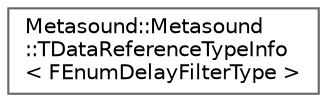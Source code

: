 digraph "Graphical Class Hierarchy"
{
 // INTERACTIVE_SVG=YES
 // LATEX_PDF_SIZE
  bgcolor="transparent";
  edge [fontname=Helvetica,fontsize=10,labelfontname=Helvetica,labelfontsize=10];
  node [fontname=Helvetica,fontsize=10,shape=box,height=0.2,width=0.4];
  rankdir="LR";
  Node0 [id="Node000000",label="Metasound::Metasound\l::TDataReferenceTypeInfo\l\< FEnumDelayFilterType \>",height=0.2,width=0.4,color="grey40", fillcolor="white", style="filled",URL="$db/d06/structMetasound_1_1_1_1Metasound_1_1TDataReferenceTypeInfo_3_01FEnumDelayFilterType_01_4.html",tooltip=" "];
}
